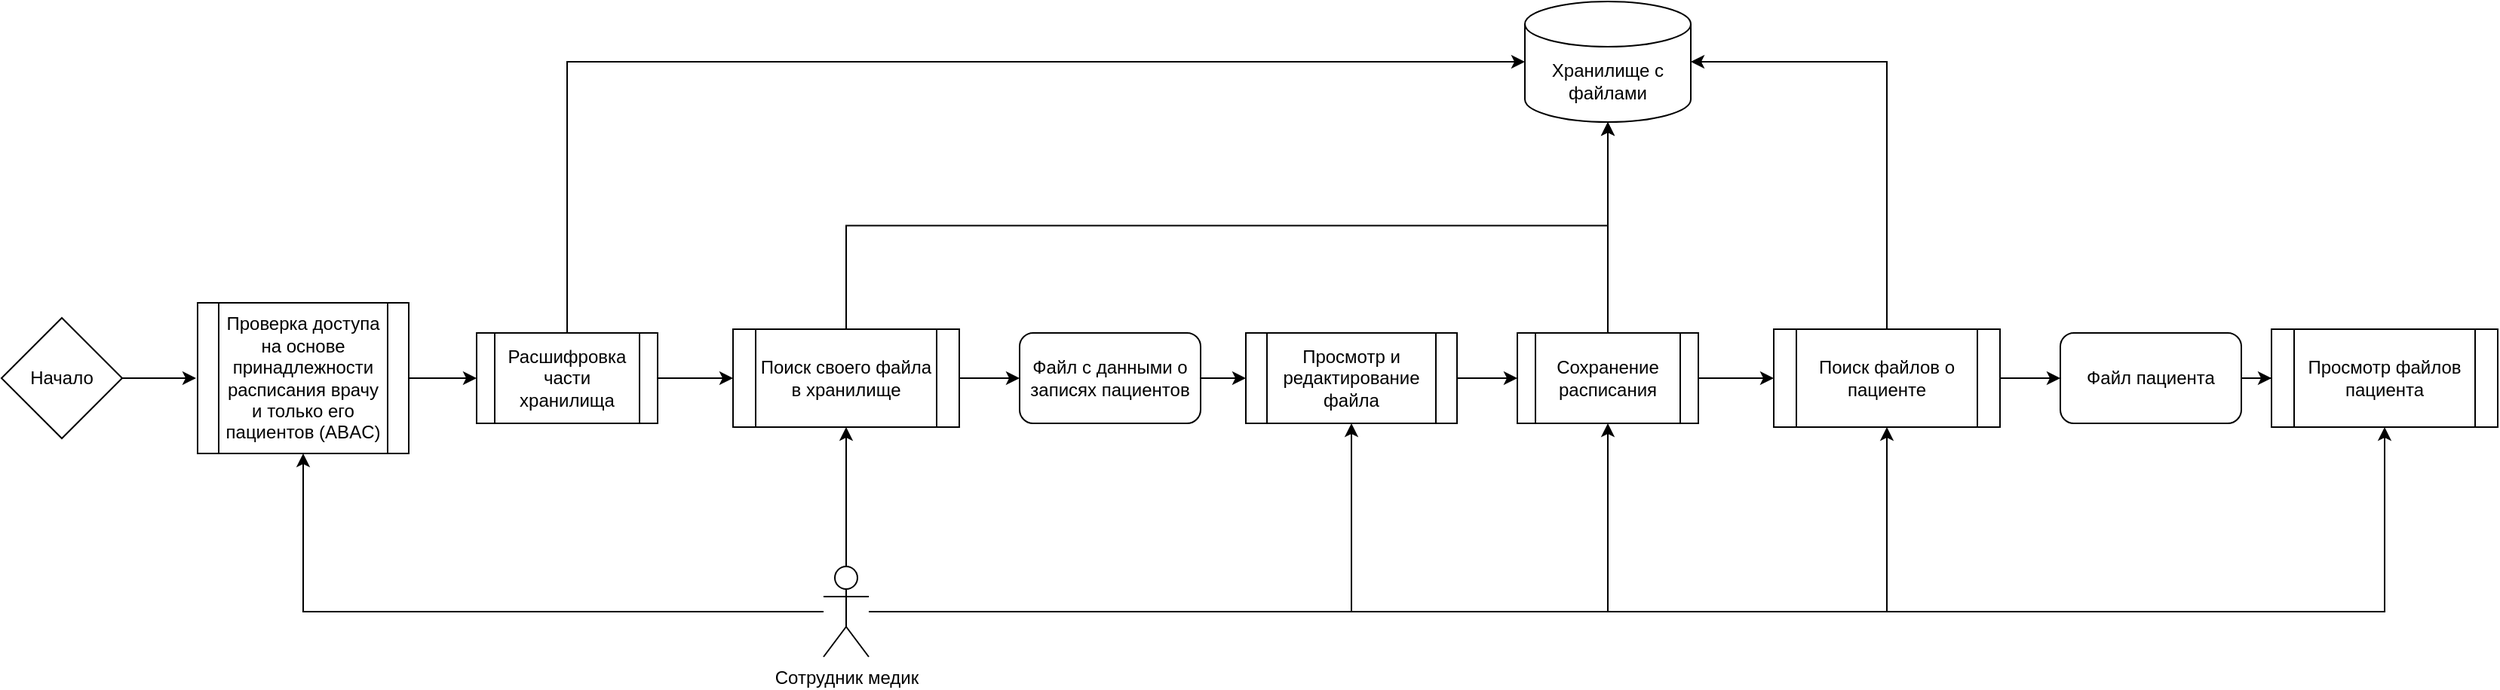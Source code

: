 <mxfile version="26.0.6">
  <diagram name="Страница — 1" id="2Cci-eRszU7AnDj9SaLf">
    <mxGraphModel dx="2637" dy="991" grid="1" gridSize="10" guides="1" tooltips="1" connect="1" arrows="1" fold="1" page="1" pageScale="1" pageWidth="827" pageHeight="1169" math="0" shadow="0">
      <root>
        <mxCell id="0" />
        <mxCell id="1" parent="0" />
        <mxCell id="SQO2m_F7MG3Jh7lHC5NG-25" style="edgeStyle=orthogonalEdgeStyle;rounded=0;orthogonalLoop=1;jettySize=auto;html=1;exitX=1;exitY=0.5;exitDx=0;exitDy=0;" edge="1" parent="1" source="SQO2m_F7MG3Jh7lHC5NG-36">
          <mxGeometry relative="1" as="geometry">
            <mxPoint x="-55" y="440" as="sourcePoint" />
            <mxPoint x="-91" y="440" as="targetPoint" />
          </mxGeometry>
        </mxCell>
        <mxCell id="SQO2m_F7MG3Jh7lHC5NG-26" style="edgeStyle=orthogonalEdgeStyle;rounded=0;orthogonalLoop=1;jettySize=auto;html=1;" edge="1" parent="1" source="SQO2m_F7MG3Jh7lHC5NG-31" target="SQO2m_F7MG3Jh7lHC5NG-33">
          <mxGeometry relative="1" as="geometry" />
        </mxCell>
        <mxCell id="SQO2m_F7MG3Jh7lHC5NG-27" style="edgeStyle=orthogonalEdgeStyle;rounded=0;orthogonalLoop=1;jettySize=auto;html=1;entryX=0.5;entryY=1;entryDx=0;entryDy=0;" edge="1" parent="1" source="SQO2m_F7MG3Jh7lHC5NG-31" target="SQO2m_F7MG3Jh7lHC5NG-38">
          <mxGeometry relative="1" as="geometry" />
        </mxCell>
        <mxCell id="SQO2m_F7MG3Jh7lHC5NG-28" style="edgeStyle=orthogonalEdgeStyle;rounded=0;orthogonalLoop=1;jettySize=auto;html=1;entryX=0.5;entryY=1;entryDx=0;entryDy=0;" edge="1" parent="1" source="SQO2m_F7MG3Jh7lHC5NG-31" target="SQO2m_F7MG3Jh7lHC5NG-40">
          <mxGeometry relative="1" as="geometry" />
        </mxCell>
        <mxCell id="SQO2m_F7MG3Jh7lHC5NG-29" style="edgeStyle=orthogonalEdgeStyle;rounded=0;orthogonalLoop=1;jettySize=auto;html=1;entryX=0.5;entryY=1;entryDx=0;entryDy=0;" edge="1" parent="1" source="SQO2m_F7MG3Jh7lHC5NG-31" target="SQO2m_F7MG3Jh7lHC5NG-45">
          <mxGeometry relative="1" as="geometry" />
        </mxCell>
        <mxCell id="SQO2m_F7MG3Jh7lHC5NG-30" style="edgeStyle=orthogonalEdgeStyle;rounded=0;orthogonalLoop=1;jettySize=auto;html=1;entryX=0.5;entryY=1;entryDx=0;entryDy=0;" edge="1" parent="1" source="SQO2m_F7MG3Jh7lHC5NG-31" target="SQO2m_F7MG3Jh7lHC5NG-46">
          <mxGeometry relative="1" as="geometry" />
        </mxCell>
        <mxCell id="SQO2m_F7MG3Jh7lHC5NG-55" style="edgeStyle=orthogonalEdgeStyle;rounded=0;orthogonalLoop=1;jettySize=auto;html=1;" edge="1" parent="1" source="SQO2m_F7MG3Jh7lHC5NG-31" target="SQO2m_F7MG3Jh7lHC5NG-51">
          <mxGeometry relative="1" as="geometry" />
        </mxCell>
        <mxCell id="SQO2m_F7MG3Jh7lHC5NG-31" value="&lt;span style=&quot;text-wrap-mode: wrap;&quot;&gt;Сотрудник медик&lt;/span&gt;" style="shape=umlActor;verticalLabelPosition=bottom;verticalAlign=top;html=1;outlineConnect=0;" vertex="1" parent="1">
          <mxGeometry x="325" y="565" width="30" height="60" as="geometry" />
        </mxCell>
        <mxCell id="SQO2m_F7MG3Jh7lHC5NG-32" style="edgeStyle=orthogonalEdgeStyle;rounded=0;orthogonalLoop=1;jettySize=auto;html=1;entryX=0;entryY=0.5;entryDx=0;entryDy=0;" edge="1" parent="1" source="SQO2m_F7MG3Jh7lHC5NG-33" target="SQO2m_F7MG3Jh7lHC5NG-43">
          <mxGeometry relative="1" as="geometry" />
        </mxCell>
        <mxCell id="SQO2m_F7MG3Jh7lHC5NG-33" value="Поиск своего файла в хранилище" style="shape=process;whiteSpace=wrap;html=1;backgroundOutline=1;" vertex="1" parent="1">
          <mxGeometry x="265" y="407.5" width="150" height="65" as="geometry" />
        </mxCell>
        <mxCell id="SQO2m_F7MG3Jh7lHC5NG-34" value="Хранилище с файлами" style="shape=cylinder3;whiteSpace=wrap;html=1;boundedLbl=1;backgroundOutline=1;size=15;" vertex="1" parent="1">
          <mxGeometry x="790" y="190" width="110" height="80" as="geometry" />
        </mxCell>
        <mxCell id="SQO2m_F7MG3Jh7lHC5NG-35" style="edgeStyle=orthogonalEdgeStyle;rounded=0;orthogonalLoop=1;jettySize=auto;html=1;entryX=0.5;entryY=1;entryDx=0;entryDy=0;entryPerimeter=0;exitX=0.5;exitY=0;exitDx=0;exitDy=0;" edge="1" parent="1" source="SQO2m_F7MG3Jh7lHC5NG-33" target="SQO2m_F7MG3Jh7lHC5NG-34">
          <mxGeometry relative="1" as="geometry" />
        </mxCell>
        <mxCell id="SQO2m_F7MG3Jh7lHC5NG-36" value="Начало" style="rhombus;whiteSpace=wrap;html=1;" vertex="1" parent="1">
          <mxGeometry x="-220" y="400" width="80" height="80" as="geometry" />
        </mxCell>
        <mxCell id="SQO2m_F7MG3Jh7lHC5NG-37" style="edgeStyle=orthogonalEdgeStyle;rounded=0;orthogonalLoop=1;jettySize=auto;html=1;entryX=0;entryY=0.5;entryDx=0;entryDy=0;" edge="1" parent="1" source="SQO2m_F7MG3Jh7lHC5NG-38" target="SQO2m_F7MG3Jh7lHC5NG-40">
          <mxGeometry relative="1" as="geometry" />
        </mxCell>
        <mxCell id="SQO2m_F7MG3Jh7lHC5NG-38" value="Просмотр и редактирование файла" style="shape=process;whiteSpace=wrap;html=1;backgroundOutline=1;" vertex="1" parent="1">
          <mxGeometry x="605" y="410" width="140" height="60" as="geometry" />
        </mxCell>
        <mxCell id="SQO2m_F7MG3Jh7lHC5NG-39" value="" style="edgeStyle=orthogonalEdgeStyle;rounded=0;orthogonalLoop=1;jettySize=auto;html=1;" edge="1" parent="1" source="SQO2m_F7MG3Jh7lHC5NG-40" target="SQO2m_F7MG3Jh7lHC5NG-45">
          <mxGeometry relative="1" as="geometry" />
        </mxCell>
        <mxCell id="SQO2m_F7MG3Jh7lHC5NG-40" value="Сохранение расписания" style="shape=process;whiteSpace=wrap;html=1;backgroundOutline=1;" vertex="1" parent="1">
          <mxGeometry x="785" y="410" width="120" height="60" as="geometry" />
        </mxCell>
        <mxCell id="SQO2m_F7MG3Jh7lHC5NG-41" style="edgeStyle=orthogonalEdgeStyle;rounded=0;orthogonalLoop=1;jettySize=auto;html=1;entryX=0.5;entryY=1;entryDx=0;entryDy=0;entryPerimeter=0;exitX=0.5;exitY=0;exitDx=0;exitDy=0;" edge="1" parent="1" source="SQO2m_F7MG3Jh7lHC5NG-40" target="SQO2m_F7MG3Jh7lHC5NG-34">
          <mxGeometry relative="1" as="geometry" />
        </mxCell>
        <mxCell id="SQO2m_F7MG3Jh7lHC5NG-42" value="" style="edgeStyle=orthogonalEdgeStyle;rounded=0;orthogonalLoop=1;jettySize=auto;html=1;" edge="1" parent="1" source="SQO2m_F7MG3Jh7lHC5NG-43" target="SQO2m_F7MG3Jh7lHC5NG-38">
          <mxGeometry relative="1" as="geometry" />
        </mxCell>
        <mxCell id="SQO2m_F7MG3Jh7lHC5NG-43" value="Файл с данными о записях пациентов" style="rounded=1;whiteSpace=wrap;html=1;" vertex="1" parent="1">
          <mxGeometry x="455" y="410" width="120" height="60" as="geometry" />
        </mxCell>
        <mxCell id="SQO2m_F7MG3Jh7lHC5NG-44" value="" style="edgeStyle=orthogonalEdgeStyle;rounded=0;orthogonalLoop=1;jettySize=auto;html=1;entryX=0;entryY=0.5;entryDx=0;entryDy=0;" edge="1" parent="1" source="SQO2m_F7MG3Jh7lHC5NG-45" target="SQO2m_F7MG3Jh7lHC5NG-48">
          <mxGeometry relative="1" as="geometry" />
        </mxCell>
        <mxCell id="SQO2m_F7MG3Jh7lHC5NG-45" value="Поиск файлов о пациенте" style="shape=process;whiteSpace=wrap;html=1;backgroundOutline=1;" vertex="1" parent="1">
          <mxGeometry x="955" y="407.5" width="150" height="65" as="geometry" />
        </mxCell>
        <mxCell id="SQO2m_F7MG3Jh7lHC5NG-46" value="Просмотр файлов пациента" style="shape=process;whiteSpace=wrap;html=1;backgroundOutline=1;" vertex="1" parent="1">
          <mxGeometry x="1285" y="407.5" width="150" height="65" as="geometry" />
        </mxCell>
        <mxCell id="SQO2m_F7MG3Jh7lHC5NG-47" value="" style="edgeStyle=orthogonalEdgeStyle;rounded=0;orthogonalLoop=1;jettySize=auto;html=1;" edge="1" parent="1" source="SQO2m_F7MG3Jh7lHC5NG-48" target="SQO2m_F7MG3Jh7lHC5NG-46">
          <mxGeometry relative="1" as="geometry" />
        </mxCell>
        <mxCell id="SQO2m_F7MG3Jh7lHC5NG-48" value="Файл пациента" style="rounded=1;whiteSpace=wrap;html=1;" vertex="1" parent="1">
          <mxGeometry x="1145" y="410" width="120" height="60" as="geometry" />
        </mxCell>
        <mxCell id="SQO2m_F7MG3Jh7lHC5NG-49" style="edgeStyle=orthogonalEdgeStyle;rounded=0;orthogonalLoop=1;jettySize=auto;html=1;entryX=1;entryY=0.5;entryDx=0;entryDy=0;entryPerimeter=0;exitX=0.5;exitY=0;exitDx=0;exitDy=0;" edge="1" parent="1" source="SQO2m_F7MG3Jh7lHC5NG-45" target="SQO2m_F7MG3Jh7lHC5NG-34">
          <mxGeometry relative="1" as="geometry" />
        </mxCell>
        <mxCell id="SQO2m_F7MG3Jh7lHC5NG-50" value="" style="edgeStyle=orthogonalEdgeStyle;rounded=0;orthogonalLoop=1;jettySize=auto;html=1;entryX=0;entryY=0.5;entryDx=0;entryDy=0;" edge="1" parent="1" source="SQO2m_F7MG3Jh7lHC5NG-51" target="SQO2m_F7MG3Jh7lHC5NG-52">
          <mxGeometry relative="1" as="geometry" />
        </mxCell>
        <mxCell id="SQO2m_F7MG3Jh7lHC5NG-51" value="Проверка доступа на основе принадлежности расписания врачу и только его пациентов (ABAC)" style="shape=process;whiteSpace=wrap;html=1;backgroundOutline=1;" vertex="1" parent="1">
          <mxGeometry x="-90" y="390" width="140" height="100" as="geometry" />
        </mxCell>
        <mxCell id="SQO2m_F7MG3Jh7lHC5NG-53" style="edgeStyle=orthogonalEdgeStyle;rounded=0;orthogonalLoop=1;jettySize=auto;html=1;entryX=0;entryY=0.5;entryDx=0;entryDy=0;" edge="1" parent="1" source="SQO2m_F7MG3Jh7lHC5NG-52" target="SQO2m_F7MG3Jh7lHC5NG-33">
          <mxGeometry relative="1" as="geometry" />
        </mxCell>
        <mxCell id="SQO2m_F7MG3Jh7lHC5NG-52" value="Расшифровка части хранилища" style="shape=process;whiteSpace=wrap;html=1;backgroundOutline=1;" vertex="1" parent="1">
          <mxGeometry x="95" y="410" width="120" height="60" as="geometry" />
        </mxCell>
        <mxCell id="SQO2m_F7MG3Jh7lHC5NG-54" style="edgeStyle=orthogonalEdgeStyle;rounded=0;orthogonalLoop=1;jettySize=auto;html=1;entryX=0;entryY=0.5;entryDx=0;entryDy=0;entryPerimeter=0;exitX=0.5;exitY=0;exitDx=0;exitDy=0;" edge="1" parent="1" source="SQO2m_F7MG3Jh7lHC5NG-52" target="SQO2m_F7MG3Jh7lHC5NG-34">
          <mxGeometry relative="1" as="geometry" />
        </mxCell>
      </root>
    </mxGraphModel>
  </diagram>
</mxfile>
